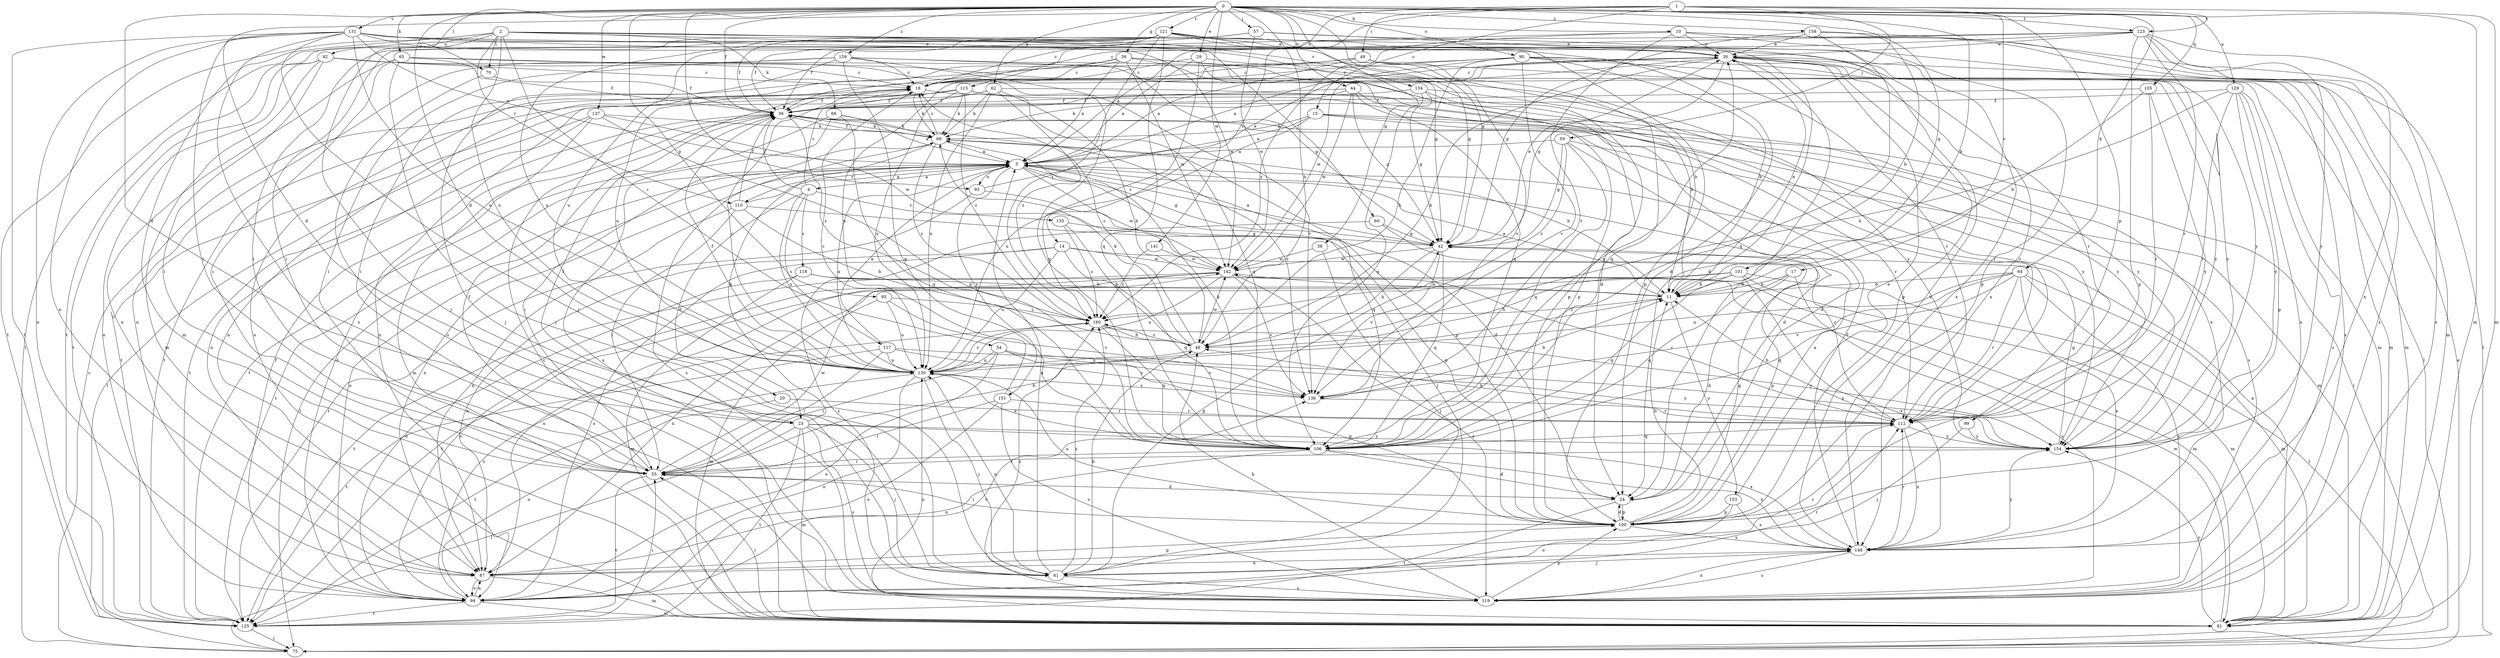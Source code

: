 strict digraph  {
0;
1;
2;
4;
5;
10;
11;
14;
15;
17;
18;
20;
23;
24;
29;
30;
36;
38;
39;
42;
44;
48;
49;
54;
55;
57;
59;
60;
61;
62;
64;
65;
66;
68;
70;
75;
81;
82;
87;
90;
93;
94;
95;
99;
100;
101;
105;
106;
110;
112;
115;
117;
118;
119;
121;
123;
125;
129;
130;
131;
134;
135;
136;
137;
141;
142;
148;
151;
153;
154;
158;
159;
160;
0 -> 10  [label=b];
0 -> 11  [label=b];
0 -> 20  [label=d];
0 -> 23  [label=d];
0 -> 29  [label=e];
0 -> 36  [label=f];
0 -> 38  [label=g];
0 -> 39  [label=g];
0 -> 42  [label=g];
0 -> 44  [label=h];
0 -> 48  [label=h];
0 -> 57  [label=j];
0 -> 62  [label=k];
0 -> 64  [label=k];
0 -> 65  [label=k];
0 -> 70  [label=l];
0 -> 81  [label=m];
0 -> 90  [label=o];
0 -> 93  [label=o];
0 -> 95  [label=p];
0 -> 101  [label=q];
0 -> 105  [label=q];
0 -> 121  [label=t];
0 -> 123  [label=t];
0 -> 129  [label=u];
0 -> 131  [label=v];
0 -> 137  [label=w];
0 -> 141  [label=w];
0 -> 158  [label=z];
0 -> 159  [label=z];
1 -> 14  [label=c];
1 -> 15  [label=c];
1 -> 17  [label=c];
1 -> 23  [label=d];
1 -> 49  [label=i];
1 -> 59  [label=j];
1 -> 81  [label=m];
1 -> 99  [label=p];
1 -> 115  [label=s];
1 -> 123  [label=t];
2 -> 54  [label=i];
2 -> 60  [label=j];
2 -> 61  [label=j];
2 -> 66  [label=k];
2 -> 70  [label=l];
2 -> 81  [label=m];
2 -> 82  [label=n];
2 -> 110  [label=r];
2 -> 125  [label=t];
2 -> 130  [label=u];
2 -> 134  [label=v];
2 -> 142  [label=w];
2 -> 148  [label=x];
4 -> 18  [label=c];
4 -> 23  [label=d];
4 -> 36  [label=f];
4 -> 117  [label=s];
4 -> 118  [label=s];
4 -> 130  [label=u];
4 -> 135  [label=v];
5 -> 4  [label=a];
5 -> 24  [label=d];
5 -> 42  [label=g];
5 -> 75  [label=l];
5 -> 87  [label=n];
5 -> 93  [label=o];
5 -> 94  [label=o];
5 -> 106  [label=q];
5 -> 110  [label=r];
5 -> 125  [label=t];
5 -> 142  [label=w];
5 -> 151  [label=y];
10 -> 30  [label=e];
10 -> 55  [label=i];
10 -> 75  [label=l];
10 -> 100  [label=p];
10 -> 119  [label=s];
10 -> 136  [label=v];
10 -> 160  [label=z];
11 -> 5  [label=a];
11 -> 30  [label=e];
11 -> 153  [label=y];
11 -> 160  [label=z];
14 -> 87  [label=n];
14 -> 94  [label=o];
14 -> 100  [label=p];
14 -> 106  [label=q];
14 -> 130  [label=u];
14 -> 142  [label=w];
15 -> 5  [label=a];
15 -> 24  [label=d];
15 -> 68  [label=k];
15 -> 75  [label=l];
15 -> 119  [label=s];
15 -> 130  [label=u];
17 -> 11  [label=b];
17 -> 24  [label=d];
17 -> 106  [label=q];
17 -> 119  [label=s];
18 -> 36  [label=f];
18 -> 68  [label=k];
18 -> 87  [label=n];
18 -> 106  [label=q];
20 -> 94  [label=o];
20 -> 112  [label=r];
23 -> 36  [label=f];
23 -> 61  [label=j];
23 -> 68  [label=k];
23 -> 75  [label=l];
23 -> 81  [label=m];
23 -> 119  [label=s];
23 -> 125  [label=t];
23 -> 148  [label=x];
23 -> 154  [label=y];
24 -> 100  [label=p];
24 -> 125  [label=t];
29 -> 5  [label=a];
29 -> 18  [label=c];
29 -> 81  [label=m];
29 -> 106  [label=q];
29 -> 160  [label=z];
30 -> 18  [label=c];
30 -> 24  [label=d];
30 -> 42  [label=g];
30 -> 48  [label=h];
30 -> 81  [label=m];
30 -> 100  [label=p];
30 -> 112  [label=r];
30 -> 130  [label=u];
30 -> 142  [label=w];
30 -> 154  [label=y];
36 -> 68  [label=k];
36 -> 94  [label=o];
36 -> 112  [label=r];
36 -> 125  [label=t];
36 -> 136  [label=v];
36 -> 160  [label=z];
38 -> 61  [label=j];
38 -> 142  [label=w];
39 -> 5  [label=a];
39 -> 11  [label=b];
39 -> 18  [label=c];
39 -> 36  [label=f];
39 -> 100  [label=p];
39 -> 130  [label=u];
39 -> 142  [label=w];
39 -> 154  [label=y];
42 -> 5  [label=a];
42 -> 30  [label=e];
42 -> 48  [label=h];
42 -> 106  [label=q];
42 -> 136  [label=v];
42 -> 142  [label=w];
44 -> 36  [label=f];
44 -> 42  [label=g];
44 -> 68  [label=k];
44 -> 112  [label=r];
44 -> 142  [label=w];
44 -> 154  [label=y];
48 -> 18  [label=c];
48 -> 68  [label=k];
48 -> 130  [label=u];
48 -> 142  [label=w];
48 -> 160  [label=z];
49 -> 5  [label=a];
49 -> 18  [label=c];
49 -> 55  [label=i];
49 -> 75  [label=l];
49 -> 106  [label=q];
49 -> 136  [label=v];
54 -> 55  [label=i];
54 -> 94  [label=o];
54 -> 100  [label=p];
54 -> 130  [label=u];
54 -> 136  [label=v];
54 -> 154  [label=y];
55 -> 11  [label=b];
55 -> 24  [label=d];
55 -> 36  [label=f];
55 -> 125  [label=t];
55 -> 142  [label=w];
57 -> 30  [label=e];
57 -> 36  [label=f];
57 -> 130  [label=u];
57 -> 142  [label=w];
57 -> 148  [label=x];
59 -> 5  [label=a];
59 -> 24  [label=d];
59 -> 42  [label=g];
59 -> 81  [label=m];
59 -> 106  [label=q];
59 -> 160  [label=z];
60 -> 42  [label=g];
60 -> 112  [label=r];
60 -> 119  [label=s];
61 -> 5  [label=a];
61 -> 42  [label=g];
61 -> 48  [label=h];
61 -> 119  [label=s];
61 -> 130  [label=u];
61 -> 160  [label=z];
62 -> 36  [label=f];
62 -> 48  [label=h];
62 -> 68  [label=k];
62 -> 125  [label=t];
62 -> 130  [label=u];
62 -> 148  [label=x];
62 -> 160  [label=z];
64 -> 11  [label=b];
64 -> 81  [label=m];
64 -> 106  [label=q];
64 -> 112  [label=r];
64 -> 119  [label=s];
64 -> 130  [label=u];
64 -> 136  [label=v];
64 -> 148  [label=x];
65 -> 18  [label=c];
65 -> 36  [label=f];
65 -> 55  [label=i];
65 -> 61  [label=j];
65 -> 87  [label=n];
65 -> 100  [label=p];
66 -> 5  [label=a];
66 -> 68  [label=k];
66 -> 106  [label=q];
66 -> 119  [label=s];
66 -> 125  [label=t];
68 -> 5  [label=a];
68 -> 11  [label=b];
68 -> 18  [label=c];
68 -> 36  [label=f];
68 -> 55  [label=i];
68 -> 100  [label=p];
68 -> 119  [label=s];
68 -> 160  [label=z];
70 -> 36  [label=f];
70 -> 119  [label=s];
75 -> 18  [label=c];
75 -> 30  [label=e];
81 -> 5  [label=a];
81 -> 18  [label=c];
81 -> 55  [label=i];
81 -> 130  [label=u];
81 -> 142  [label=w];
81 -> 154  [label=y];
82 -> 18  [label=c];
82 -> 24  [label=d];
82 -> 55  [label=i];
82 -> 81  [label=m];
82 -> 94  [label=o];
82 -> 106  [label=q];
82 -> 125  [label=t];
87 -> 81  [label=m];
87 -> 94  [label=o];
87 -> 100  [label=p];
87 -> 112  [label=r];
90 -> 5  [label=a];
90 -> 11  [label=b];
90 -> 18  [label=c];
90 -> 48  [label=h];
90 -> 81  [label=m];
90 -> 94  [label=o];
90 -> 112  [label=r];
90 -> 119  [label=s];
90 -> 136  [label=v];
93 -> 30  [label=e];
93 -> 61  [label=j];
93 -> 125  [label=t];
94 -> 36  [label=f];
94 -> 81  [label=m];
94 -> 87  [label=n];
94 -> 112  [label=r];
94 -> 125  [label=t];
94 -> 136  [label=v];
94 -> 160  [label=z];
95 -> 81  [label=m];
95 -> 130  [label=u];
95 -> 136  [label=v];
95 -> 160  [label=z];
99 -> 61  [label=j];
99 -> 154  [label=y];
100 -> 5  [label=a];
100 -> 11  [label=b];
100 -> 24  [label=d];
100 -> 42  [label=g];
100 -> 55  [label=i];
100 -> 130  [label=u];
100 -> 148  [label=x];
101 -> 11  [label=b];
101 -> 48  [label=h];
101 -> 75  [label=l];
101 -> 81  [label=m];
101 -> 87  [label=n];
101 -> 106  [label=q];
101 -> 125  [label=t];
101 -> 148  [label=x];
105 -> 11  [label=b];
105 -> 36  [label=f];
105 -> 112  [label=r];
105 -> 154  [label=y];
106 -> 24  [label=d];
106 -> 30  [label=e];
106 -> 55  [label=i];
106 -> 68  [label=k];
106 -> 87  [label=n];
106 -> 130  [label=u];
106 -> 148  [label=x];
110 -> 5  [label=a];
110 -> 36  [label=f];
110 -> 48  [label=h];
110 -> 55  [label=i];
110 -> 87  [label=n];
110 -> 100  [label=p];
112 -> 11  [label=b];
112 -> 48  [label=h];
112 -> 106  [label=q];
112 -> 148  [label=x];
112 -> 154  [label=y];
115 -> 36  [label=f];
115 -> 68  [label=k];
115 -> 87  [label=n];
115 -> 112  [label=r];
115 -> 125  [label=t];
115 -> 130  [label=u];
115 -> 154  [label=y];
115 -> 160  [label=z];
117 -> 5  [label=a];
117 -> 55  [label=i];
117 -> 125  [label=t];
117 -> 130  [label=u];
117 -> 136  [label=v];
117 -> 154  [label=y];
118 -> 11  [label=b];
118 -> 81  [label=m];
118 -> 94  [label=o];
118 -> 112  [label=r];
119 -> 48  [label=h];
119 -> 100  [label=p];
119 -> 148  [label=x];
119 -> 160  [label=z];
121 -> 18  [label=c];
121 -> 24  [label=d];
121 -> 30  [label=e];
121 -> 36  [label=f];
121 -> 42  [label=g];
121 -> 55  [label=i];
121 -> 75  [label=l];
121 -> 100  [label=p];
121 -> 106  [label=q];
121 -> 125  [label=t];
121 -> 130  [label=u];
121 -> 154  [label=y];
121 -> 160  [label=z];
123 -> 5  [label=a];
123 -> 18  [label=c];
123 -> 30  [label=e];
123 -> 36  [label=f];
123 -> 100  [label=p];
123 -> 112  [label=r];
123 -> 119  [label=s];
123 -> 148  [label=x];
123 -> 154  [label=y];
125 -> 55  [label=i];
125 -> 75  [label=l];
129 -> 36  [label=f];
129 -> 48  [label=h];
129 -> 100  [label=p];
129 -> 112  [label=r];
129 -> 119  [label=s];
129 -> 148  [label=x];
129 -> 154  [label=y];
130 -> 5  [label=a];
130 -> 18  [label=c];
130 -> 36  [label=f];
130 -> 61  [label=j];
130 -> 94  [label=o];
130 -> 125  [label=t];
130 -> 136  [label=v];
130 -> 160  [label=z];
131 -> 5  [label=a];
131 -> 24  [label=d];
131 -> 30  [label=e];
131 -> 42  [label=g];
131 -> 55  [label=i];
131 -> 61  [label=j];
131 -> 87  [label=n];
131 -> 94  [label=o];
131 -> 119  [label=s];
131 -> 125  [label=t];
131 -> 130  [label=u];
131 -> 148  [label=x];
134 -> 11  [label=b];
134 -> 36  [label=f];
134 -> 42  [label=g];
134 -> 106  [label=q];
134 -> 154  [label=y];
135 -> 42  [label=g];
135 -> 48  [label=h];
135 -> 160  [label=z];
136 -> 11  [label=b];
136 -> 112  [label=r];
137 -> 68  [label=k];
137 -> 75  [label=l];
137 -> 81  [label=m];
137 -> 87  [label=n];
137 -> 106  [label=q];
137 -> 142  [label=w];
141 -> 142  [label=w];
141 -> 160  [label=z];
142 -> 11  [label=b];
142 -> 81  [label=m];
142 -> 87  [label=n];
142 -> 94  [label=o];
142 -> 119  [label=s];
142 -> 125  [label=t];
142 -> 130  [label=u];
142 -> 136  [label=v];
148 -> 36  [label=f];
148 -> 61  [label=j];
148 -> 87  [label=n];
148 -> 112  [label=r];
148 -> 119  [label=s];
148 -> 154  [label=y];
151 -> 18  [label=c];
151 -> 55  [label=i];
151 -> 94  [label=o];
151 -> 112  [label=r];
151 -> 119  [label=s];
153 -> 30  [label=e];
153 -> 94  [label=o];
153 -> 100  [label=p];
153 -> 148  [label=x];
154 -> 42  [label=g];
154 -> 55  [label=i];
158 -> 11  [label=b];
158 -> 30  [label=e];
158 -> 42  [label=g];
158 -> 81  [label=m];
158 -> 106  [label=q];
159 -> 18  [label=c];
159 -> 42  [label=g];
159 -> 55  [label=i];
159 -> 61  [label=j];
159 -> 87  [label=n];
159 -> 106  [label=q];
159 -> 136  [label=v];
159 -> 154  [label=y];
160 -> 48  [label=h];
160 -> 106  [label=q];
160 -> 154  [label=y];
}
